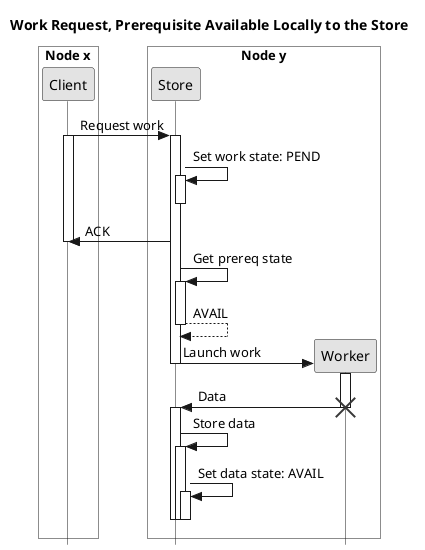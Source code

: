 @startuml
skinparam monochrome true
skinparam shadowing false
skinparam style strictuml
skinparam LifelineStrategy nosolid
title Work Request, Prerequisite Available Locally to the Store

box "Node x" #ffffff
participant Client as client
end box
box "Node y" #ffffff
participant Store as store
participant Worker as worker
end box

client -> store ++: Request work
activate client
store -> store ++--: Set work state: PEND
store -> client: ACK
deactivate client
store -> store ++: Get prereq state
return AVAIL
store -> worker **: Launch work
deactivate store
activate worker
worker -> store: Data
destroy worker
activate store
store -> store ++: Store data
store -> store ++--: Set data state: AVAIL
deactivate store
deactivate store
@enduml
